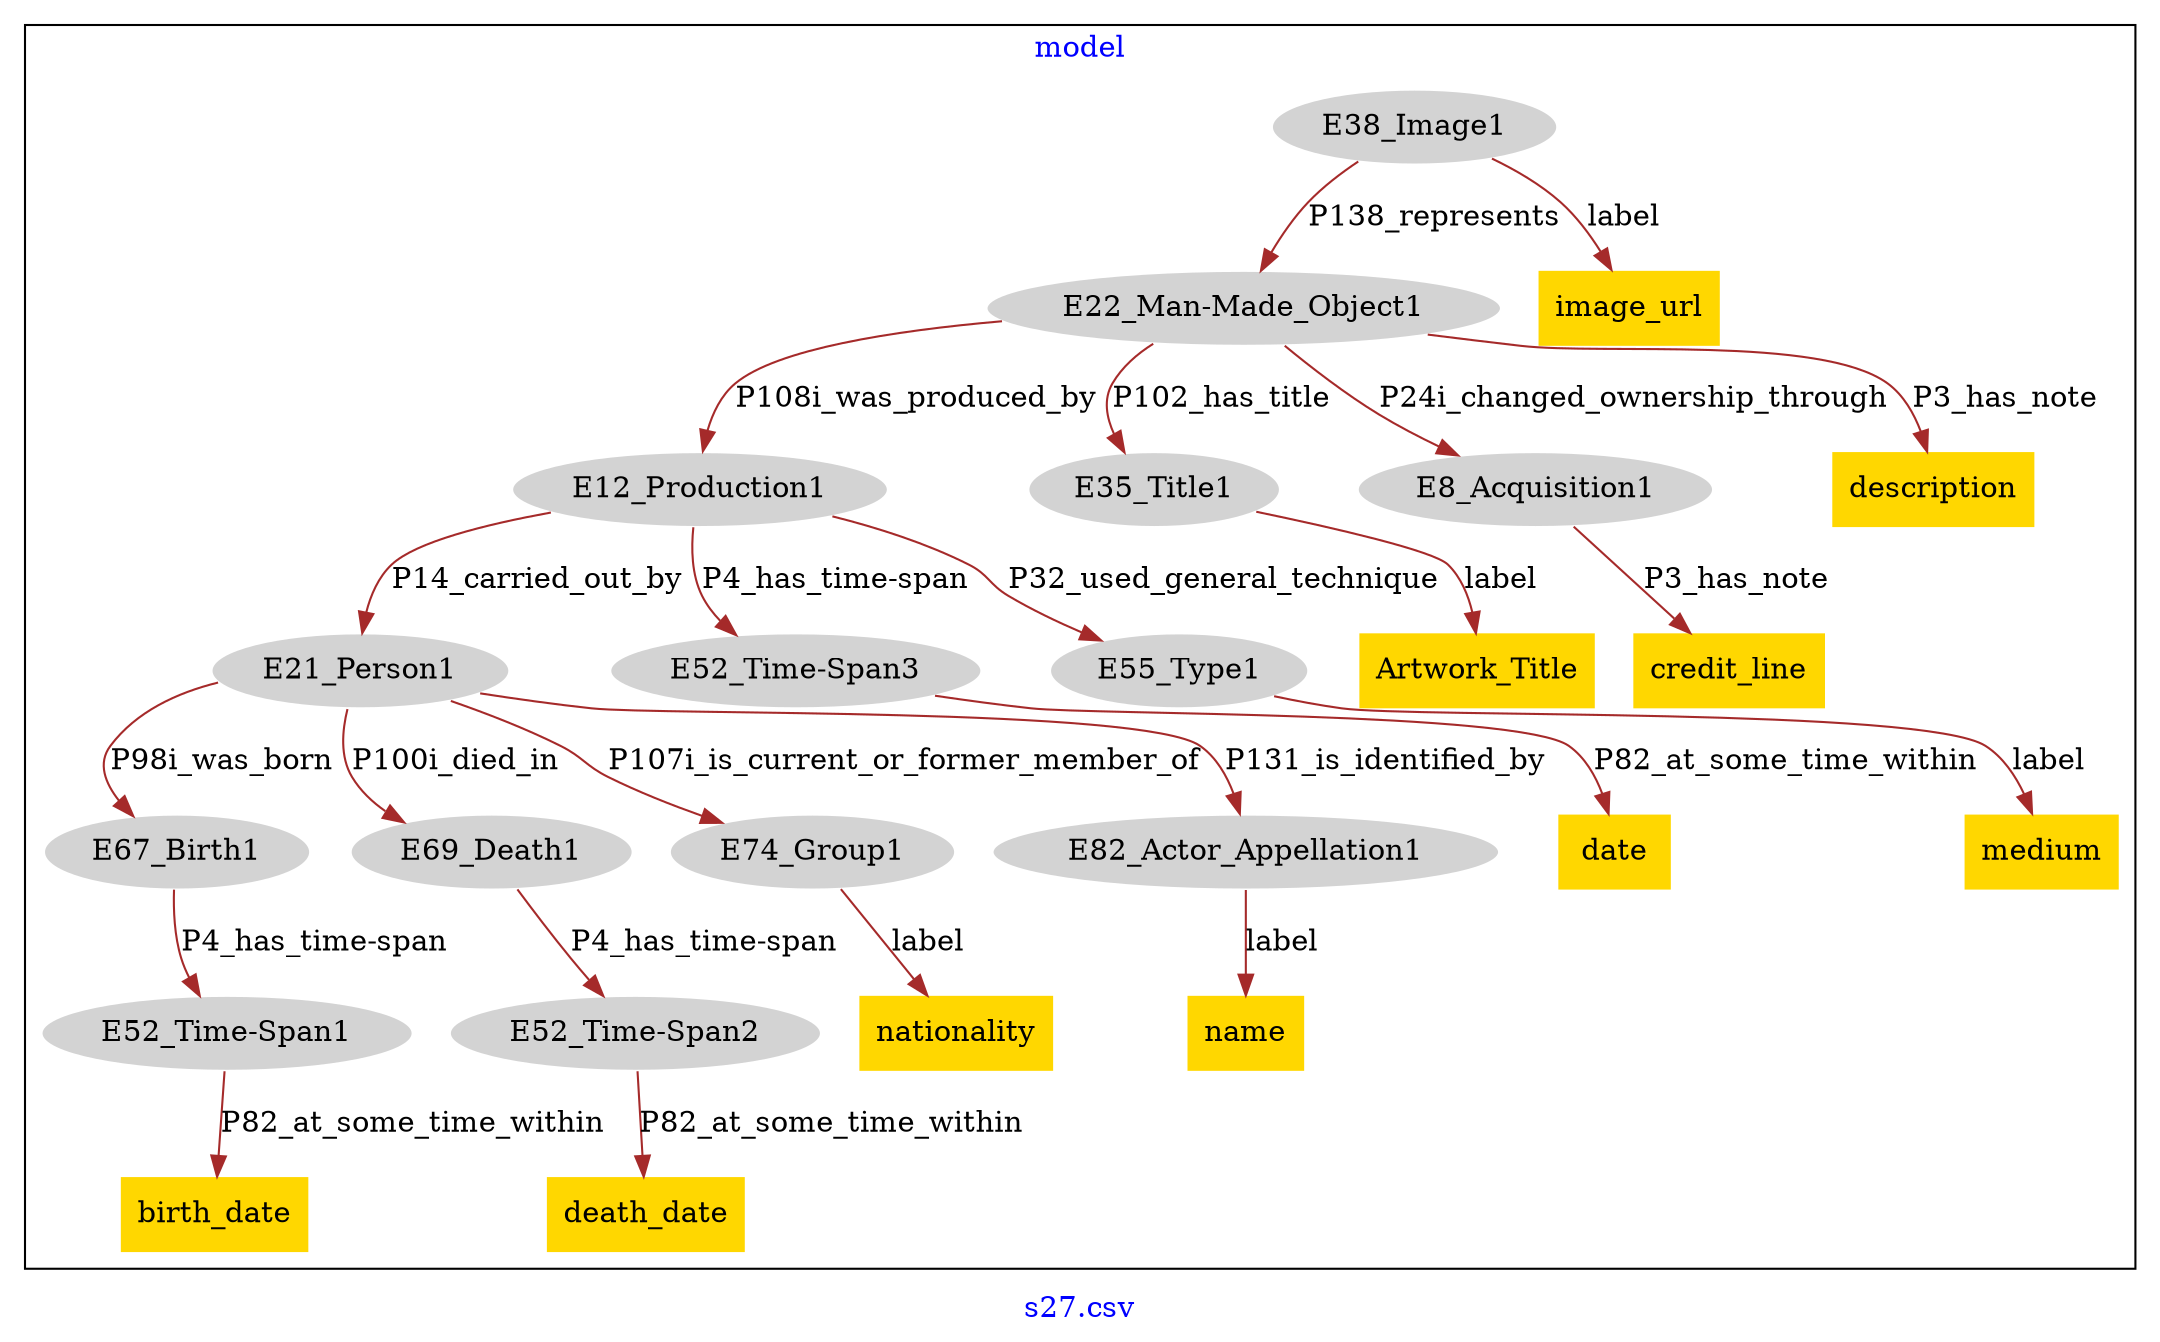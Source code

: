 digraph n0 {
fontcolor="blue"
remincross="true"
label="s27.csv"
subgraph cluster {
label="model"
n2[style="filled",color="white",fillcolor="lightgray",label="E12_Production1"];
n3[style="filled",color="white",fillcolor="lightgray",label="E21_Person1"];
n4[style="filled",color="white",fillcolor="lightgray",label="E52_Time-Span3"];
n5[style="filled",color="white",fillcolor="lightgray",label="E55_Type1"];
n6[style="filled",color="white",fillcolor="lightgray",label="E67_Birth1"];
n7[style="filled",color="white",fillcolor="lightgray",label="E69_Death1"];
n8[style="filled",color="white",fillcolor="lightgray",label="E74_Group1"];
n9[style="filled",color="white",fillcolor="lightgray",label="E82_Actor_Appellation1"];
n10[style="filled",color="white",fillcolor="lightgray",label="E22_Man-Made_Object1"];
n11[style="filled",color="white",fillcolor="lightgray",label="E35_Title1"];
n12[style="filled",color="white",fillcolor="lightgray",label="E8_Acquisition1"];
n13[style="filled",color="white",fillcolor="lightgray",label="E38_Image1"];
n14[style="filled",color="white",fillcolor="lightgray",label="E52_Time-Span1"];
n15[style="filled",color="white",fillcolor="lightgray",label="E52_Time-Span2"];
n16[shape="plaintext",style="filled",fillcolor="gold",label="birth_date"];
n17[shape="plaintext",style="filled",fillcolor="gold",label="nationality"];
n18[shape="plaintext",style="filled",fillcolor="gold",label="medium"];
n19[shape="plaintext",style="filled",fillcolor="gold",label="death_date"];
n20[shape="plaintext",style="filled",fillcolor="gold",label="Artwork_Title"];
n21[shape="plaintext",style="filled",fillcolor="gold",label="name"];
n22[shape="plaintext",style="filled",fillcolor="gold",label="date"];
n23[shape="plaintext",style="filled",fillcolor="gold",label="credit_line"];
n24[shape="plaintext",style="filled",fillcolor="gold",label="image_url"];
n25[shape="plaintext",style="filled",fillcolor="gold",label="description"];
}
n2 -> n3[color="brown",fontcolor="black",label="P14_carried_out_by"]
n2 -> n4[color="brown",fontcolor="black",label="P4_has_time-span"]
n2 -> n5[color="brown",fontcolor="black",label="P32_used_general_technique"]
n3 -> n6[color="brown",fontcolor="black",label="P98i_was_born"]
n3 -> n7[color="brown",fontcolor="black",label="P100i_died_in"]
n3 -> n8[color="brown",fontcolor="black",label="P107i_is_current_or_former_member_of"]
n3 -> n9[color="brown",fontcolor="black",label="P131_is_identified_by"]
n10 -> n2[color="brown",fontcolor="black",label="P108i_was_produced_by"]
n10 -> n11[color="brown",fontcolor="black",label="P102_has_title"]
n10 -> n12[color="brown",fontcolor="black",label="P24i_changed_ownership_through"]
n13 -> n10[color="brown",fontcolor="black",label="P138_represents"]
n6 -> n14[color="brown",fontcolor="black",label="P4_has_time-span"]
n7 -> n15[color="brown",fontcolor="black",label="P4_has_time-span"]
n14 -> n16[color="brown",fontcolor="black",label="P82_at_some_time_within"]
n8 -> n17[color="brown",fontcolor="black",label="label"]
n5 -> n18[color="brown",fontcolor="black",label="label"]
n15 -> n19[color="brown",fontcolor="black",label="P82_at_some_time_within"]
n11 -> n20[color="brown",fontcolor="black",label="label"]
n9 -> n21[color="brown",fontcolor="black",label="label"]
n4 -> n22[color="brown",fontcolor="black",label="P82_at_some_time_within"]
n12 -> n23[color="brown",fontcolor="black",label="P3_has_note"]
n13 -> n24[color="brown",fontcolor="black",label="label"]
n10 -> n25[color="brown",fontcolor="black",label="P3_has_note"]
}
